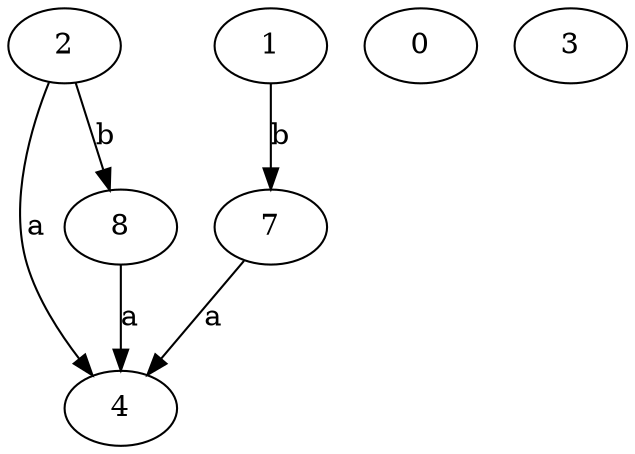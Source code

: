 strict digraph  {
2;
0;
3;
4;
1;
7;
8;
2 -> 4  [label=a];
2 -> 8  [label=b];
1 -> 7  [label=b];
7 -> 4  [label=a];
8 -> 4  [label=a];
}

